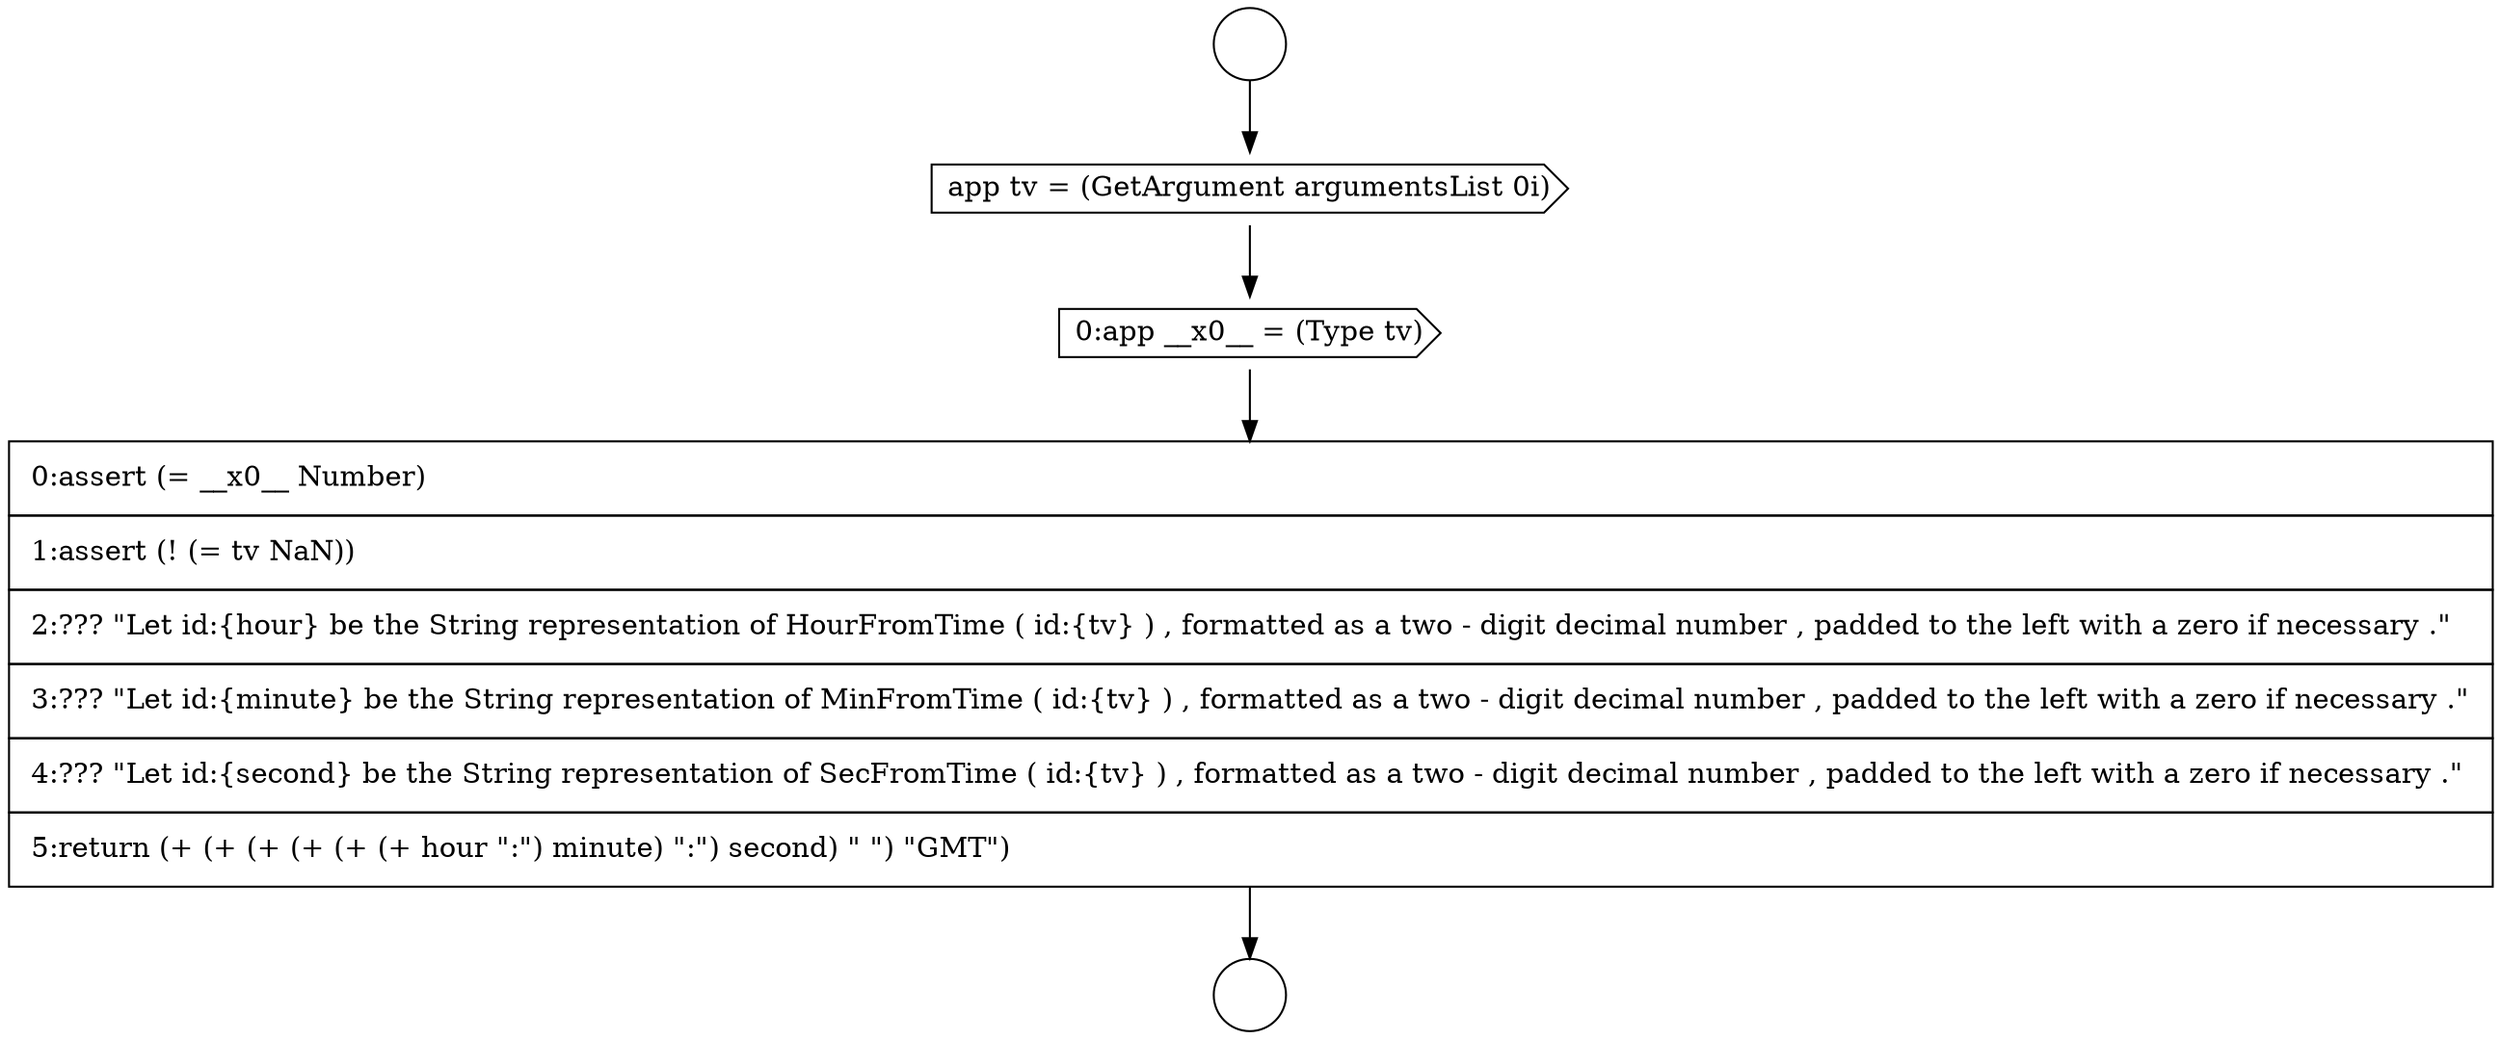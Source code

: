 digraph {
  node12686 [shape=cds, label=<<font color="black">app tv = (GetArgument argumentsList 0i)</font>> color="black" fillcolor="white" style=filled]
  node12687 [shape=cds, label=<<font color="black">0:app __x0__ = (Type tv)</font>> color="black" fillcolor="white" style=filled]
  node12688 [shape=none, margin=0, label=<<font color="black">
    <table border="0" cellborder="1" cellspacing="0" cellpadding="10">
      <tr><td align="left">0:assert (= __x0__ Number)</td></tr>
      <tr><td align="left">1:assert (! (= tv NaN))</td></tr>
      <tr><td align="left">2:??? &quot;Let id:{hour} be the String representation of HourFromTime ( id:{tv} ) , formatted as a two - digit decimal number , padded to the left with a zero if necessary .&quot;</td></tr>
      <tr><td align="left">3:??? &quot;Let id:{minute} be the String representation of MinFromTime ( id:{tv} ) , formatted as a two - digit decimal number , padded to the left with a zero if necessary .&quot;</td></tr>
      <tr><td align="left">4:??? &quot;Let id:{second} be the String representation of SecFromTime ( id:{tv} ) , formatted as a two - digit decimal number , padded to the left with a zero if necessary .&quot;</td></tr>
      <tr><td align="left">5:return (+ (+ (+ (+ (+ (+ hour &quot;:&quot;) minute) &quot;:&quot;) second) &quot; &quot;) &quot;GMT&quot;)</td></tr>
    </table>
  </font>> color="black" fillcolor="white" style=filled]
  node12684 [shape=circle label=" " color="black" fillcolor="white" style=filled]
  node12685 [shape=circle label=" " color="black" fillcolor="white" style=filled]
  node12684 -> node12686 [ color="black"]
  node12686 -> node12687 [ color="black"]
  node12687 -> node12688 [ color="black"]
  node12688 -> node12685 [ color="black"]
}
